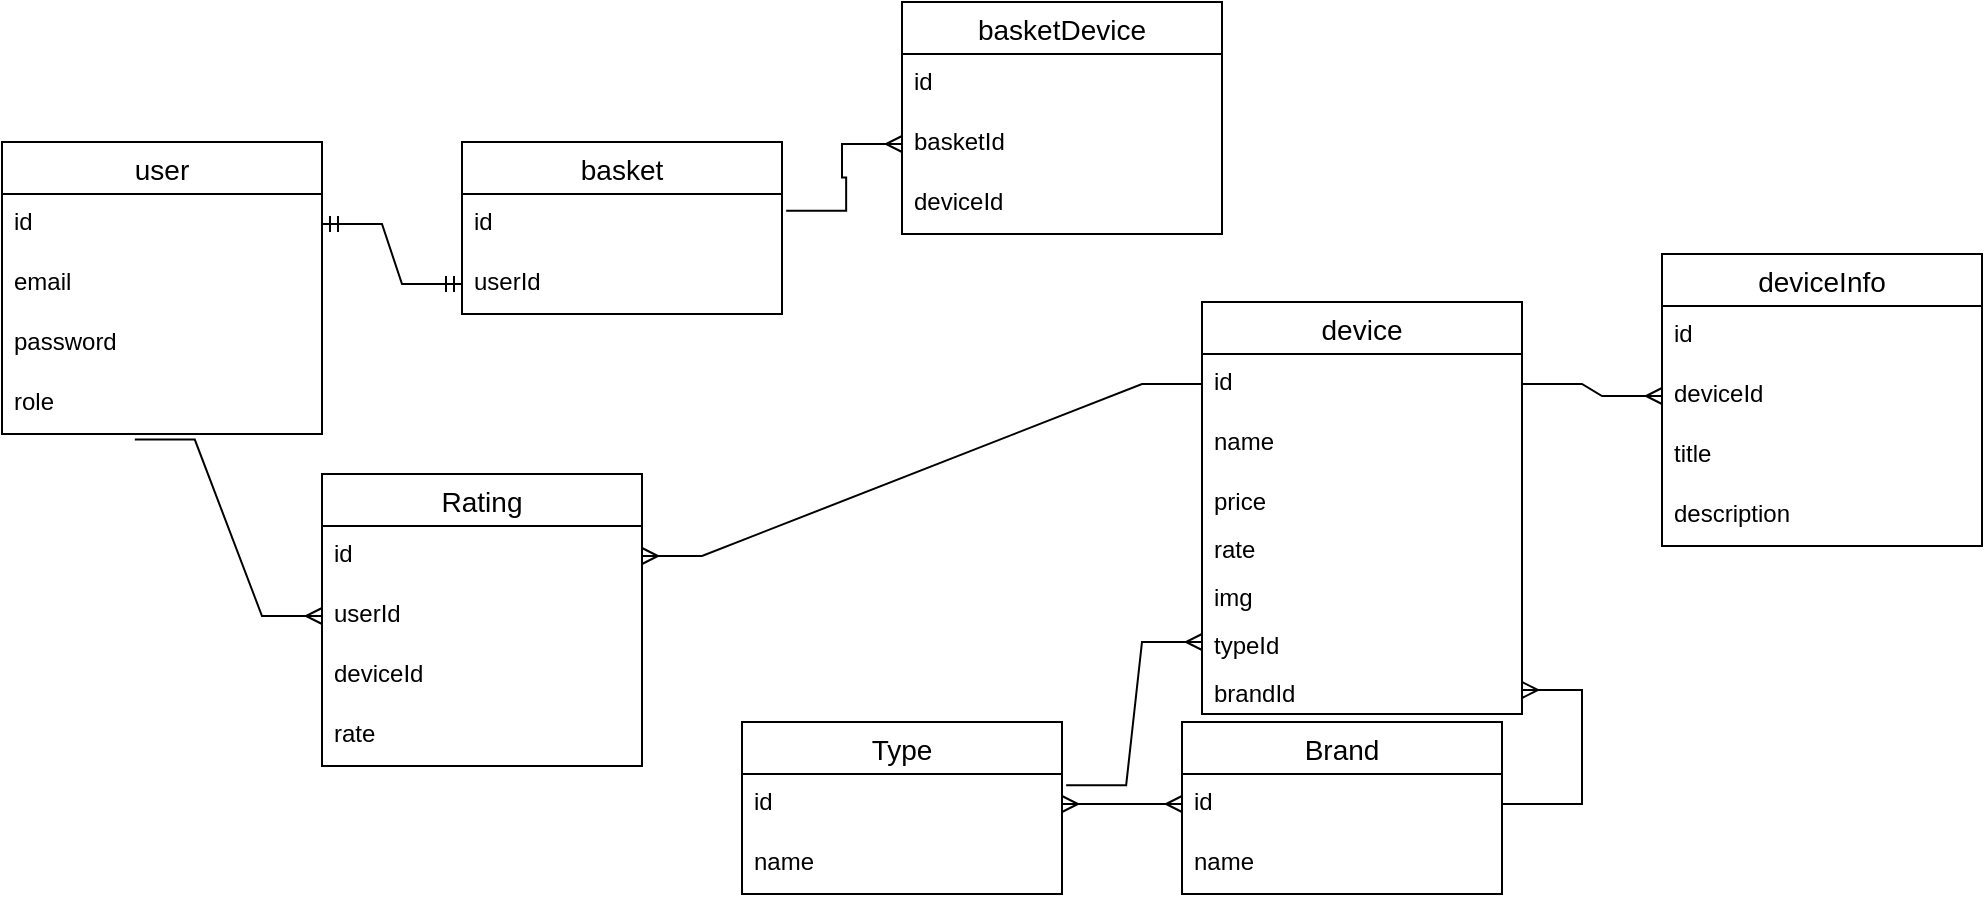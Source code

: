 <mxfile version="22.0.8" type="device">
  <diagram name="Страница — 1" id="s1g708HfL8aExQUvyYnP">
    <mxGraphModel dx="1050" dy="542" grid="1" gridSize="10" guides="1" tooltips="1" connect="1" arrows="1" fold="1" page="1" pageScale="1" pageWidth="827" pageHeight="1169" math="0" shadow="0">
      <root>
        <mxCell id="0" />
        <mxCell id="1" parent="0" />
        <mxCell id="8nHyQihnwAHOVfSYbaAa-1" value="user" style="swimlane;fontStyle=0;childLayout=stackLayout;horizontal=1;startSize=26;horizontalStack=0;resizeParent=1;resizeParentMax=0;resizeLast=0;collapsible=1;marginBottom=0;align=center;fontSize=14;" vertex="1" parent="1">
          <mxGeometry x="150" y="130" width="160" height="146" as="geometry" />
        </mxCell>
        <mxCell id="8nHyQihnwAHOVfSYbaAa-2" value="id&lt;span style=&quot;white-space: pre;&quot;&gt;&#x9;&lt;/span&gt;" style="text;strokeColor=none;fillColor=none;spacingLeft=4;spacingRight=4;overflow=hidden;rotatable=0;points=[[0,0.5],[1,0.5]];portConstraint=eastwest;fontSize=12;whiteSpace=wrap;html=1;" vertex="1" parent="8nHyQihnwAHOVfSYbaAa-1">
          <mxGeometry y="26" width="160" height="30" as="geometry" />
        </mxCell>
        <mxCell id="8nHyQihnwAHOVfSYbaAa-3" value="email" style="text;strokeColor=none;fillColor=none;spacingLeft=4;spacingRight=4;overflow=hidden;rotatable=0;points=[[0,0.5],[1,0.5]];portConstraint=eastwest;fontSize=12;whiteSpace=wrap;html=1;" vertex="1" parent="8nHyQihnwAHOVfSYbaAa-1">
          <mxGeometry y="56" width="160" height="30" as="geometry" />
        </mxCell>
        <mxCell id="8nHyQihnwAHOVfSYbaAa-4" value="password" style="text;strokeColor=none;fillColor=none;spacingLeft=4;spacingRight=4;overflow=hidden;rotatable=0;points=[[0,0.5],[1,0.5]];portConstraint=eastwest;fontSize=12;whiteSpace=wrap;html=1;" vertex="1" parent="8nHyQihnwAHOVfSYbaAa-1">
          <mxGeometry y="86" width="160" height="30" as="geometry" />
        </mxCell>
        <mxCell id="8nHyQihnwAHOVfSYbaAa-53" value="role" style="text;strokeColor=none;fillColor=none;spacingLeft=4;spacingRight=4;overflow=hidden;rotatable=0;points=[[0,0.5],[1,0.5]];portConstraint=eastwest;fontSize=12;whiteSpace=wrap;html=1;" vertex="1" parent="8nHyQihnwAHOVfSYbaAa-1">
          <mxGeometry y="116" width="160" height="30" as="geometry" />
        </mxCell>
        <mxCell id="8nHyQihnwAHOVfSYbaAa-5" value="basket" style="swimlane;fontStyle=0;childLayout=stackLayout;horizontal=1;startSize=26;horizontalStack=0;resizeParent=1;resizeParentMax=0;resizeLast=0;collapsible=1;marginBottom=0;align=center;fontSize=14;" vertex="1" parent="1">
          <mxGeometry x="380" y="130" width="160" height="86" as="geometry" />
        </mxCell>
        <mxCell id="8nHyQihnwAHOVfSYbaAa-6" value="id&lt;span style=&quot;white-space: pre;&quot;&gt;&#x9;&lt;/span&gt;" style="text;strokeColor=none;fillColor=none;spacingLeft=4;spacingRight=4;overflow=hidden;rotatable=0;points=[[0,0.5],[1,0.5]];portConstraint=eastwest;fontSize=12;whiteSpace=wrap;html=1;" vertex="1" parent="8nHyQihnwAHOVfSYbaAa-5">
          <mxGeometry y="26" width="160" height="30" as="geometry" />
        </mxCell>
        <mxCell id="8nHyQihnwAHOVfSYbaAa-7" value="userId" style="text;strokeColor=none;fillColor=none;spacingLeft=4;spacingRight=4;overflow=hidden;rotatable=0;points=[[0,0.5],[1,0.5]];portConstraint=eastwest;fontSize=12;whiteSpace=wrap;html=1;" vertex="1" parent="8nHyQihnwAHOVfSYbaAa-5">
          <mxGeometry y="56" width="160" height="30" as="geometry" />
        </mxCell>
        <mxCell id="8nHyQihnwAHOVfSYbaAa-9" value="device" style="swimlane;fontStyle=0;childLayout=stackLayout;horizontal=1;startSize=26;horizontalStack=0;resizeParent=1;resizeParentMax=0;resizeLast=0;collapsible=1;marginBottom=0;align=center;fontSize=14;" vertex="1" parent="1">
          <mxGeometry x="750" y="210" width="160" height="206" as="geometry">
            <mxRectangle x="750" y="210" width="80" height="30" as="alternateBounds" />
          </mxGeometry>
        </mxCell>
        <mxCell id="8nHyQihnwAHOVfSYbaAa-10" value="id&lt;span style=&quot;white-space: pre;&quot;&gt;&#x9;&lt;/span&gt;" style="text;strokeColor=none;fillColor=none;spacingLeft=4;spacingRight=4;overflow=hidden;rotatable=0;points=[[0,0.5],[1,0.5]];portConstraint=eastwest;fontSize=12;whiteSpace=wrap;html=1;" vertex="1" parent="8nHyQihnwAHOVfSYbaAa-9">
          <mxGeometry y="26" width="160" height="30" as="geometry" />
        </mxCell>
        <mxCell id="8nHyQihnwAHOVfSYbaAa-11" value="name" style="text;strokeColor=none;fillColor=none;spacingLeft=4;spacingRight=4;overflow=hidden;rotatable=0;points=[[0,0.5],[1,0.5]];portConstraint=eastwest;fontSize=12;whiteSpace=wrap;html=1;" vertex="1" parent="8nHyQihnwAHOVfSYbaAa-9">
          <mxGeometry y="56" width="160" height="30" as="geometry" />
        </mxCell>
        <mxCell id="8nHyQihnwAHOVfSYbaAa-29" value="price" style="text;strokeColor=none;fillColor=none;spacingLeft=4;spacingRight=4;overflow=hidden;rotatable=0;points=[[0,0.5],[1,0.5]];portConstraint=eastwest;fontSize=12;whiteSpace=wrap;html=1;" vertex="1" parent="8nHyQihnwAHOVfSYbaAa-9">
          <mxGeometry y="86" width="160" height="24" as="geometry" />
        </mxCell>
        <mxCell id="8nHyQihnwAHOVfSYbaAa-12" value="rate" style="text;strokeColor=none;fillColor=none;spacingLeft=4;spacingRight=4;overflow=hidden;rotatable=0;points=[[0,0.5],[1,0.5]];portConstraint=eastwest;fontSize=12;whiteSpace=wrap;html=1;" vertex="1" parent="8nHyQihnwAHOVfSYbaAa-9">
          <mxGeometry y="110" width="160" height="24" as="geometry" />
        </mxCell>
        <mxCell id="8nHyQihnwAHOVfSYbaAa-16" value="img" style="text;strokeColor=none;fillColor=none;spacingLeft=4;spacingRight=4;overflow=hidden;rotatable=0;points=[[0,0.5],[1,0.5]];portConstraint=eastwest;fontSize=12;whiteSpace=wrap;html=1;" vertex="1" parent="8nHyQihnwAHOVfSYbaAa-9">
          <mxGeometry y="134" width="160" height="24" as="geometry" />
        </mxCell>
        <mxCell id="8nHyQihnwAHOVfSYbaAa-17" value="typeId" style="text;strokeColor=none;fillColor=none;spacingLeft=4;spacingRight=4;overflow=hidden;rotatable=0;points=[[0,0.5],[1,0.5]];portConstraint=eastwest;fontSize=12;whiteSpace=wrap;html=1;" vertex="1" parent="8nHyQihnwAHOVfSYbaAa-9">
          <mxGeometry y="158" width="160" height="24" as="geometry" />
        </mxCell>
        <mxCell id="8nHyQihnwAHOVfSYbaAa-18" value="brandId" style="text;strokeColor=none;fillColor=none;spacingLeft=4;spacingRight=4;overflow=hidden;rotatable=0;points=[[0,0.5],[1,0.5]];portConstraint=eastwest;fontSize=12;whiteSpace=wrap;html=1;" vertex="1" parent="8nHyQihnwAHOVfSYbaAa-9">
          <mxGeometry y="182" width="160" height="24" as="geometry" />
        </mxCell>
        <mxCell id="8nHyQihnwAHOVfSYbaAa-19" value="Type" style="swimlane;fontStyle=0;childLayout=stackLayout;horizontal=1;startSize=26;horizontalStack=0;resizeParent=1;resizeParentMax=0;resizeLast=0;collapsible=1;marginBottom=0;align=center;fontSize=14;" vertex="1" parent="1">
          <mxGeometry x="520" y="420" width="160" height="86" as="geometry" />
        </mxCell>
        <mxCell id="8nHyQihnwAHOVfSYbaAa-20" value="id" style="text;strokeColor=none;fillColor=none;spacingLeft=4;spacingRight=4;overflow=hidden;rotatable=0;points=[[0,0.5],[1,0.5]];portConstraint=eastwest;fontSize=12;whiteSpace=wrap;html=1;" vertex="1" parent="8nHyQihnwAHOVfSYbaAa-19">
          <mxGeometry y="26" width="160" height="30" as="geometry" />
        </mxCell>
        <mxCell id="8nHyQihnwAHOVfSYbaAa-21" value="name" style="text;strokeColor=none;fillColor=none;spacingLeft=4;spacingRight=4;overflow=hidden;rotatable=0;points=[[0,0.5],[1,0.5]];portConstraint=eastwest;fontSize=12;whiteSpace=wrap;html=1;" vertex="1" parent="8nHyQihnwAHOVfSYbaAa-19">
          <mxGeometry y="56" width="160" height="30" as="geometry" />
        </mxCell>
        <mxCell id="8nHyQihnwAHOVfSYbaAa-23" value="Brand" style="swimlane;fontStyle=0;childLayout=stackLayout;horizontal=1;startSize=26;horizontalStack=0;resizeParent=1;resizeParentMax=0;resizeLast=0;collapsible=1;marginBottom=0;align=center;fontSize=14;" vertex="1" parent="1">
          <mxGeometry x="740" y="420" width="160" height="86" as="geometry" />
        </mxCell>
        <mxCell id="8nHyQihnwAHOVfSYbaAa-24" value="id" style="text;strokeColor=none;fillColor=none;spacingLeft=4;spacingRight=4;overflow=hidden;rotatable=0;points=[[0,0.5],[1,0.5]];portConstraint=eastwest;fontSize=12;whiteSpace=wrap;html=1;" vertex="1" parent="8nHyQihnwAHOVfSYbaAa-23">
          <mxGeometry y="26" width="160" height="30" as="geometry" />
        </mxCell>
        <mxCell id="8nHyQihnwAHOVfSYbaAa-25" value="name" style="text;strokeColor=none;fillColor=none;spacingLeft=4;spacingRight=4;overflow=hidden;rotatable=0;points=[[0,0.5],[1,0.5]];portConstraint=eastwest;fontSize=12;whiteSpace=wrap;html=1;" vertex="1" parent="8nHyQihnwAHOVfSYbaAa-23">
          <mxGeometry y="56" width="160" height="30" as="geometry" />
        </mxCell>
        <mxCell id="8nHyQihnwAHOVfSYbaAa-26" value="" style="edgeStyle=entityRelationEdgeStyle;fontSize=12;html=1;endArrow=ERmandOne;startArrow=ERmandOne;rounded=0;entryX=0;entryY=0.5;entryDx=0;entryDy=0;" edge="1" parent="1" source="8nHyQihnwAHOVfSYbaAa-2" target="8nHyQihnwAHOVfSYbaAa-7">
          <mxGeometry width="100" height="100" relative="1" as="geometry">
            <mxPoint x="310" y="350" as="sourcePoint" />
            <mxPoint x="410" y="250" as="targetPoint" />
          </mxGeometry>
        </mxCell>
        <mxCell id="8nHyQihnwAHOVfSYbaAa-27" value="" style="edgeStyle=entityRelationEdgeStyle;fontSize=12;html=1;endArrow=ERmany;rounded=0;exitX=1.013;exitY=0.187;exitDx=0;exitDy=0;exitPerimeter=0;entryX=0;entryY=0.5;entryDx=0;entryDy=0;" edge="1" parent="1" source="8nHyQihnwAHOVfSYbaAa-20" target="8nHyQihnwAHOVfSYbaAa-17">
          <mxGeometry width="100" height="100" relative="1" as="geometry">
            <mxPoint x="590" y="370" as="sourcePoint" />
            <mxPoint x="690" y="270" as="targetPoint" />
          </mxGeometry>
        </mxCell>
        <mxCell id="8nHyQihnwAHOVfSYbaAa-28" value="" style="edgeStyle=entityRelationEdgeStyle;fontSize=12;html=1;endArrow=ERmany;rounded=0;exitX=1;exitY=0.5;exitDx=0;exitDy=0;" edge="1" parent="1" source="8nHyQihnwAHOVfSYbaAa-24" target="8nHyQihnwAHOVfSYbaAa-18">
          <mxGeometry width="100" height="100" relative="1" as="geometry">
            <mxPoint x="692" y="462" as="sourcePoint" />
            <mxPoint x="760" y="366" as="targetPoint" />
          </mxGeometry>
        </mxCell>
        <mxCell id="8nHyQihnwAHOVfSYbaAa-30" value="deviceInfo" style="swimlane;fontStyle=0;childLayout=stackLayout;horizontal=1;startSize=26;horizontalStack=0;resizeParent=1;resizeParentMax=0;resizeLast=0;collapsible=1;marginBottom=0;align=center;fontSize=14;" vertex="1" parent="1">
          <mxGeometry x="980" y="186" width="160" height="146" as="geometry" />
        </mxCell>
        <mxCell id="8nHyQihnwAHOVfSYbaAa-31" value="id" style="text;strokeColor=none;fillColor=none;spacingLeft=4;spacingRight=4;overflow=hidden;rotatable=0;points=[[0,0.5],[1,0.5]];portConstraint=eastwest;fontSize=12;whiteSpace=wrap;html=1;" vertex="1" parent="8nHyQihnwAHOVfSYbaAa-30">
          <mxGeometry y="26" width="160" height="30" as="geometry" />
        </mxCell>
        <mxCell id="8nHyQihnwAHOVfSYbaAa-32" value="deviceId" style="text;strokeColor=none;fillColor=none;spacingLeft=4;spacingRight=4;overflow=hidden;rotatable=0;points=[[0,0.5],[1,0.5]];portConstraint=eastwest;fontSize=12;whiteSpace=wrap;html=1;" vertex="1" parent="8nHyQihnwAHOVfSYbaAa-30">
          <mxGeometry y="56" width="160" height="30" as="geometry" />
        </mxCell>
        <mxCell id="8nHyQihnwAHOVfSYbaAa-33" value="title" style="text;strokeColor=none;fillColor=none;spacingLeft=4;spacingRight=4;overflow=hidden;rotatable=0;points=[[0,0.5],[1,0.5]];portConstraint=eastwest;fontSize=12;whiteSpace=wrap;html=1;" vertex="1" parent="8nHyQihnwAHOVfSYbaAa-30">
          <mxGeometry y="86" width="160" height="30" as="geometry" />
        </mxCell>
        <mxCell id="8nHyQihnwAHOVfSYbaAa-35" value="description" style="text;strokeColor=none;fillColor=none;spacingLeft=4;spacingRight=4;overflow=hidden;rotatable=0;points=[[0,0.5],[1,0.5]];portConstraint=eastwest;fontSize=12;whiteSpace=wrap;html=1;" vertex="1" parent="8nHyQihnwAHOVfSYbaAa-30">
          <mxGeometry y="116" width="160" height="30" as="geometry" />
        </mxCell>
        <mxCell id="8nHyQihnwAHOVfSYbaAa-36" value="" style="edgeStyle=entityRelationEdgeStyle;fontSize=12;html=1;endArrow=ERmany;rounded=0;exitX=1;exitY=0.5;exitDx=0;exitDy=0;entryX=0;entryY=0.5;entryDx=0;entryDy=0;" edge="1" parent="1" source="8nHyQihnwAHOVfSYbaAa-10" target="8nHyQihnwAHOVfSYbaAa-32">
          <mxGeometry width="100" height="100" relative="1" as="geometry">
            <mxPoint x="890" y="190" as="sourcePoint" />
            <mxPoint x="990" y="90" as="targetPoint" />
          </mxGeometry>
        </mxCell>
        <mxCell id="8nHyQihnwAHOVfSYbaAa-37" value="" style="edgeStyle=entityRelationEdgeStyle;fontSize=12;html=1;endArrow=ERmany;startArrow=ERmany;rounded=0;exitX=1;exitY=0.5;exitDx=0;exitDy=0;entryX=0;entryY=0.5;entryDx=0;entryDy=0;" edge="1" parent="1" source="8nHyQihnwAHOVfSYbaAa-20" target="8nHyQihnwAHOVfSYbaAa-24">
          <mxGeometry width="100" height="100" relative="1" as="geometry">
            <mxPoint x="630" y="570" as="sourcePoint" />
            <mxPoint x="730" y="470" as="targetPoint" />
          </mxGeometry>
        </mxCell>
        <mxCell id="8nHyQihnwAHOVfSYbaAa-38" value="Rating" style="swimlane;fontStyle=0;childLayout=stackLayout;horizontal=1;startSize=26;horizontalStack=0;resizeParent=1;resizeParentMax=0;resizeLast=0;collapsible=1;marginBottom=0;align=center;fontSize=14;" vertex="1" parent="1">
          <mxGeometry x="310" y="296" width="160" height="146" as="geometry" />
        </mxCell>
        <mxCell id="8nHyQihnwAHOVfSYbaAa-39" value="id" style="text;strokeColor=none;fillColor=none;spacingLeft=4;spacingRight=4;overflow=hidden;rotatable=0;points=[[0,0.5],[1,0.5]];portConstraint=eastwest;fontSize=12;whiteSpace=wrap;html=1;" vertex="1" parent="8nHyQihnwAHOVfSYbaAa-38">
          <mxGeometry y="26" width="160" height="30" as="geometry" />
        </mxCell>
        <mxCell id="8nHyQihnwAHOVfSYbaAa-40" value="userId" style="text;strokeColor=none;fillColor=none;spacingLeft=4;spacingRight=4;overflow=hidden;rotatable=0;points=[[0,0.5],[1,0.5]];portConstraint=eastwest;fontSize=12;whiteSpace=wrap;html=1;" vertex="1" parent="8nHyQihnwAHOVfSYbaAa-38">
          <mxGeometry y="56" width="160" height="30" as="geometry" />
        </mxCell>
        <mxCell id="8nHyQihnwAHOVfSYbaAa-41" value="deviceId" style="text;strokeColor=none;fillColor=none;spacingLeft=4;spacingRight=4;overflow=hidden;rotatable=0;points=[[0,0.5],[1,0.5]];portConstraint=eastwest;fontSize=12;whiteSpace=wrap;html=1;" vertex="1" parent="8nHyQihnwAHOVfSYbaAa-38">
          <mxGeometry y="86" width="160" height="30" as="geometry" />
        </mxCell>
        <mxCell id="8nHyQihnwAHOVfSYbaAa-42" value="rate" style="text;strokeColor=none;fillColor=none;spacingLeft=4;spacingRight=4;overflow=hidden;rotatable=0;points=[[0,0.5],[1,0.5]];portConstraint=eastwest;fontSize=12;whiteSpace=wrap;html=1;" vertex="1" parent="8nHyQihnwAHOVfSYbaAa-38">
          <mxGeometry y="116" width="160" height="30" as="geometry" />
        </mxCell>
        <mxCell id="8nHyQihnwAHOVfSYbaAa-43" value="" style="edgeStyle=entityRelationEdgeStyle;fontSize=12;html=1;endArrow=ERmany;rounded=0;exitX=0.415;exitY=1.093;exitDx=0;exitDy=0;exitPerimeter=0;entryX=0;entryY=0.5;entryDx=0;entryDy=0;" edge="1" parent="1" source="8nHyQihnwAHOVfSYbaAa-53" target="8nHyQihnwAHOVfSYbaAa-40">
          <mxGeometry width="100" height="100" relative="1" as="geometry">
            <mxPoint x="170" y="420" as="sourcePoint" />
            <mxPoint x="270" y="320" as="targetPoint" />
          </mxGeometry>
        </mxCell>
        <mxCell id="8nHyQihnwAHOVfSYbaAa-45" value="" style="edgeStyle=entityRelationEdgeStyle;fontSize=12;html=1;endArrow=ERmany;rounded=0;exitX=0;exitY=0.5;exitDx=0;exitDy=0;entryX=1;entryY=0.5;entryDx=0;entryDy=0;" edge="1" parent="1" source="8nHyQihnwAHOVfSYbaAa-10" target="8nHyQihnwAHOVfSYbaAa-39">
          <mxGeometry width="100" height="100" relative="1" as="geometry">
            <mxPoint x="227" y="272" as="sourcePoint" />
            <mxPoint x="330" y="387" as="targetPoint" />
          </mxGeometry>
        </mxCell>
        <mxCell id="8nHyQihnwAHOVfSYbaAa-46" value="basketDevice" style="swimlane;fontStyle=0;childLayout=stackLayout;horizontal=1;startSize=26;horizontalStack=0;resizeParent=1;resizeParentMax=0;resizeLast=0;collapsible=1;marginBottom=0;align=center;fontSize=14;" vertex="1" parent="1">
          <mxGeometry x="600" y="60" width="160" height="116" as="geometry" />
        </mxCell>
        <mxCell id="8nHyQihnwAHOVfSYbaAa-47" value="id" style="text;strokeColor=none;fillColor=none;spacingLeft=4;spacingRight=4;overflow=hidden;rotatable=0;points=[[0,0.5],[1,0.5]];portConstraint=eastwest;fontSize=12;whiteSpace=wrap;html=1;" vertex="1" parent="8nHyQihnwAHOVfSYbaAa-46">
          <mxGeometry y="26" width="160" height="30" as="geometry" />
        </mxCell>
        <mxCell id="8nHyQihnwAHOVfSYbaAa-48" value="basketId" style="text;strokeColor=none;fillColor=none;spacingLeft=4;spacingRight=4;overflow=hidden;rotatable=0;points=[[0,0.5],[1,0.5]];portConstraint=eastwest;fontSize=12;whiteSpace=wrap;html=1;" vertex="1" parent="8nHyQihnwAHOVfSYbaAa-46">
          <mxGeometry y="56" width="160" height="30" as="geometry" />
        </mxCell>
        <mxCell id="8nHyQihnwAHOVfSYbaAa-49" value="deviceId" style="text;strokeColor=none;fillColor=none;spacingLeft=4;spacingRight=4;overflow=hidden;rotatable=0;points=[[0,0.5],[1,0.5]];portConstraint=eastwest;fontSize=12;whiteSpace=wrap;html=1;" vertex="1" parent="8nHyQihnwAHOVfSYbaAa-46">
          <mxGeometry y="86" width="160" height="30" as="geometry" />
        </mxCell>
        <mxCell id="8nHyQihnwAHOVfSYbaAa-50" value="" style="edgeStyle=entityRelationEdgeStyle;fontSize=12;html=1;endArrow=ERmany;rounded=0;exitX=1.013;exitY=0.28;exitDx=0;exitDy=0;exitPerimeter=0;entryX=0;entryY=0.5;entryDx=0;entryDy=0;" edge="1" parent="1" source="8nHyQihnwAHOVfSYbaAa-6" target="8nHyQihnwAHOVfSYbaAa-48">
          <mxGeometry width="100" height="100" relative="1" as="geometry">
            <mxPoint x="490" y="110" as="sourcePoint" />
            <mxPoint x="590" y="10" as="targetPoint" />
          </mxGeometry>
        </mxCell>
      </root>
    </mxGraphModel>
  </diagram>
</mxfile>
